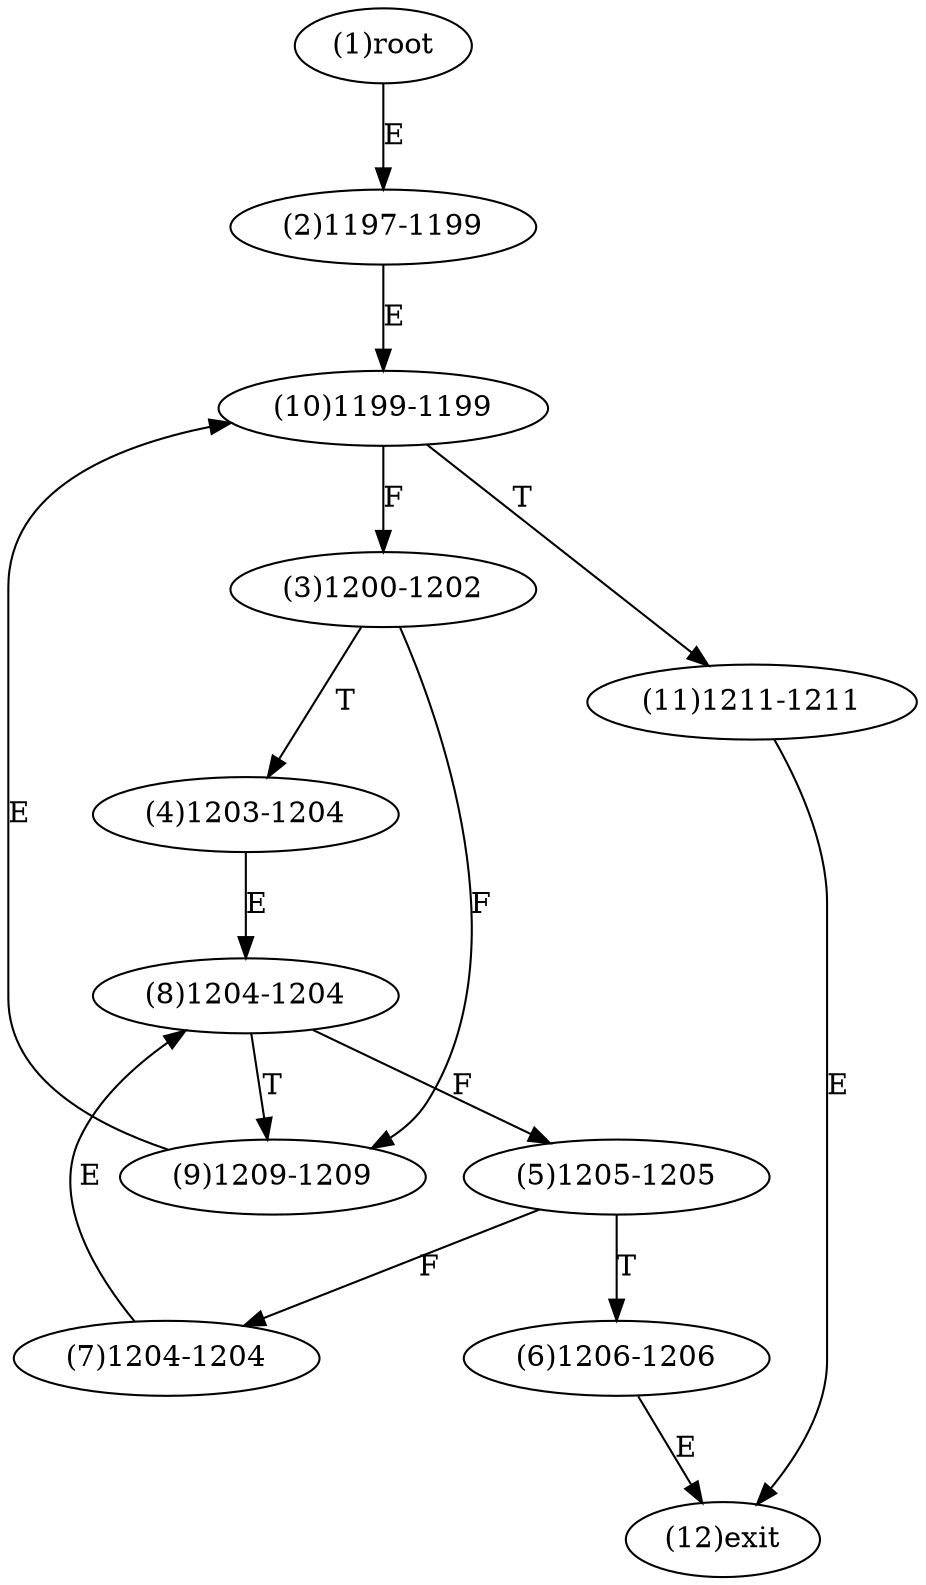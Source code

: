 digraph "" { 
1[ label="(1)root"];
2[ label="(2)1197-1199"];
3[ label="(3)1200-1202"];
4[ label="(4)1203-1204"];
5[ label="(5)1205-1205"];
6[ label="(6)1206-1206"];
7[ label="(7)1204-1204"];
8[ label="(8)1204-1204"];
9[ label="(9)1209-1209"];
10[ label="(10)1199-1199"];
11[ label="(11)1211-1211"];
12[ label="(12)exit"];
1->2[ label="E"];
2->10[ label="E"];
3->9[ label="F"];
3->4[ label="T"];
4->8[ label="E"];
5->7[ label="F"];
5->6[ label="T"];
6->12[ label="E"];
7->8[ label="E"];
8->5[ label="F"];
8->9[ label="T"];
9->10[ label="E"];
10->3[ label="F"];
10->11[ label="T"];
11->12[ label="E"];
}